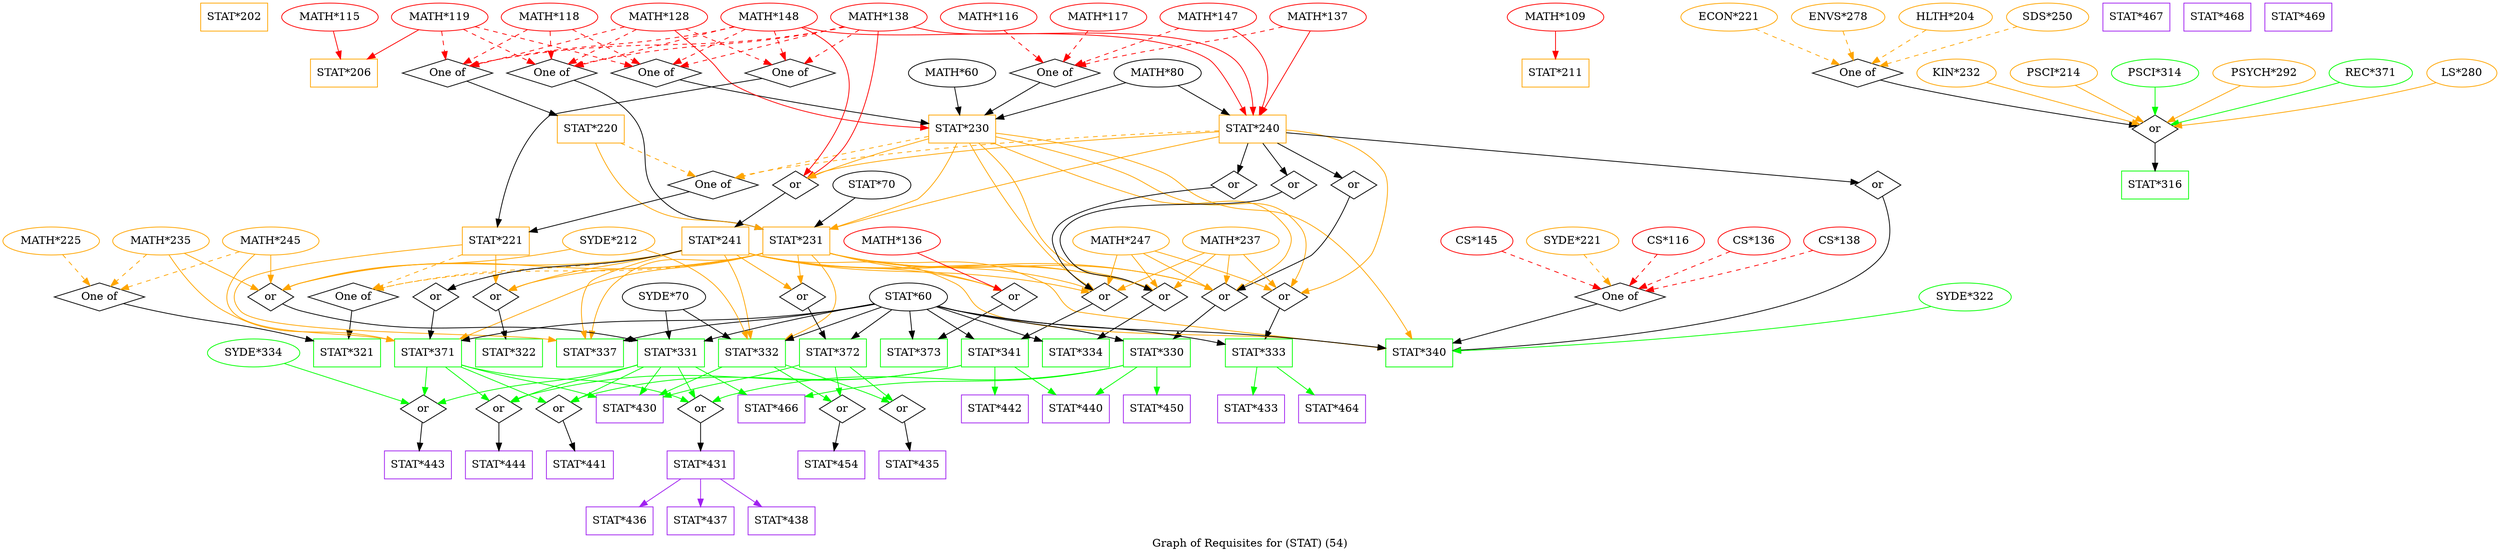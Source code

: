strict digraph "" {
	graph [bb="0,0,3193.6,707",
		label="Graph of Requisites for (STAT) (54)",
		lheight=0.21,
		lp="1596.8,11.5",
		lwidth=3.49
	];
	node [label="\N"];
	"STAT*202"	[color=orange,
		height=0.5,
		pos="490.74,689",
		shape=box,
		width=1.1944];
	"STAT*206"	[color=orange,
		height=0.5,
		pos="629.74,617",
		shape=box,
		width=1.1944];
	"MATH*115"	[color=red,
		height=0.5,
		pos="613.74,689",
		width=1.7151];
	"MATH*115" -> "STAT*206"	[color=red,
		pos="e,625.83,635.1 617.7,670.7 619.46,662.98 621.58,653.71 623.55,645.11"];
	"MATH*119"	[color=red,
		height=0.5,
		pos="754.74,689",
		width=1.7151];
	"MATH*119" -> "STAT*206"	[color=red,
		pos="e,660.33,635.13 727.62,672.81 710.51,663.23 688.13,650.7 669.09,640.03"];
	of271	[height=0.5,
		label="One of",
		pos="762.74,617",
		shape=diamond,
		width=1.6085];
	"MATH*119" -> of271	[color=red,
		pos="e,760.84,634.62 756.72,670.7 757.62,662.87 758.69,653.44 759.69,644.73",
		style=dashed];
	of275	[height=0.5,
		label="One of",
		pos="1030.7,617",
		shape=diamond,
		width=1.6085];
	"MATH*119" -> of275	[color=red,
		pos="e,1000.3,625.71 799.7,676.6 852.58,663.19 939.56,641.13 990.37,628.24",
		style=dashed];
	of276	[height=0.5,
		label="One of",
		pos="896.74,617",
		shape=diamond,
		width=1.6085];
	"MATH*119" -> of276	[color=red,
		pos="e,875.44,628.5 784.86,673.15 808.86,661.32 842.33,644.83 866.39,632.96",
		style=dashed];
	"STAT*220"	[color=orange,
		height=0.5,
		pos="762.74,545",
		shape=box,
		width=1.1944];
	of271 -> "STAT*220"	[pos="e,762.74,563.1 762.74,598.7 762.74,590.98 762.74,581.71 762.74,573.11"];
	"STAT*230"	[color=orange,
		height=0.5,
		pos="1415.7,545",
		shape=box,
		width=1.1944];
	of275 -> "STAT*230"	[pos="e,1372.5,552.42 1061.1,608.37 1073.9,605.27 1089,601.78 1102.7,599 1193.6,580.61 1300.1,563.51 1362.5,553.94"];
	"STAT*231"	[color=orange,
		height=0.5,
		pos="846.74,401",
		shape=box,
		width=1.1944];
	of276 -> "STAT*231"	[pos="e,860.64,419.06 897.61,598.99 898.59,569 898.18,505.14 880.74,455 877.39,445.34 871.94,435.67 866.39,427.28"];
	"STAT*220" -> "STAT*231"	[color=orange,
		pos="e,803.65,413.38 753.05,526.67 743.9,507.75 733.39,477.19 746.74,455 757.31,437.44 775.87,425.39 794.16,417.27"];
	of273	[height=0.5,
		label="One of",
		pos="813.74,473",
		shape=diamond,
		width=1.6085];
	"STAT*220" -> of273	[color=orange,
		pos="e,803.34,488.28 775.35,526.7 782.01,517.55 790.27,506.22 797.41,496.41",
		style=dashed];
	"STAT*230" -> "STAT*231"	[color=orange,
		pos="e,889.97,416.87 1372.7,533.34 1341.4,524.58 1298.9,510.44 1264.7,491 1243.1,478.67 1244.7,464.8 1221.7,455 1091.9,399.49 1042.2,\
447.35 899.93,418.95"];
	"STAT*230" -> of273	[color=orange,
		pos="e,848.67,480.14 1372.4,540.18 1286,532.38 1086,513.44 918.74,491 898.98,488.35 877.2,484.91 858.63,481.82",
		style=dashed];
	or474	[height=0.5,
		label=or,
		pos="2019.7,329",
		shape=diamond,
		width=0.81703];
	"STAT*230" -> or474	[color=orange,
		pos="e,2041.3,333.85 1458.8,543.93 1559.3,542.96 1816.6,535.9 2025.7,491 2073.2,480.82 2203.7,458.54 2231.7,419 2241,405.95 2241.6,395.61 \
2231.7,383 2220.6,368.71 2107.9,346.2 2051.5,335.72"];
	or477	[height=0.5,
		label=or,
		pos="1834.7,329",
		shape=diamond,
		width=0.81703];
	"STAT*230" -> or477	[color=orange,
		pos="e,1827.2,342.41 1458.9,535.74 1527.3,521.08 1662.8,485.59 1758.7,419 1785.2,400.61 1808.1,370.82 1821.6,350.83"];
	"STAT*340"	[color=green,
		height=0.5,
		pos="1313.7,257",
		shape=box,
		width=1.1944];
	"STAT*230" -> "STAT*340"	[color=orange,
		pos="e,1348.9,275.06 1386.6,526.85 1355.2,508.49 1303.4,478.78 1257.7,455 1225,437.92 1202.4,450.29 1182.7,419 1174.2,405.46 1172.5,395.27 \
1182.7,383 1241.3,313.09 1326.2,416.91 1384.7,347 1395,334.73 1391.9,325.3 1384.7,311 1378.6,298.84 1368.3,288.75 1357.3,280.76"];
	or478	[height=0.5,
		label=or,
		pos="1911.7,329",
		shape=diamond,
		width=0.81703];
	"STAT*230" -> or478	[color=orange,
		pos="e,1899.5,339.78 1458.8,539.6 1510.9,533.28 1600.6,519.14 1672.7,491 1730.7,468.4 1741.1,453.67 1792.7,419 1828.5,395.03 1868.1,364.54 \
1891.4,346.18"];
	or471	[height=0.5,
		label=or,
		pos="1183.7,473",
		shape=diamond,
		width=0.81703];
	"STAT*230" -> or471	[color=orange,
		pos="e,1200.3,481.02 1372.6,533.25 1334,523.33 1276.2,507.65 1226.7,491 1221.2,489.14 1215.4,486.97 1209.9,484.82"];
	or476	[height=0.5,
		label=or,
		pos="2160.7,329",
		shape=diamond,
		width=0.81703];
	"STAT*230" -> or476	[color=orange,
		pos="e,2179.2,335.9 1458.8,542.11 1629.6,534.5 2250.8,505.85 2264.7,491 2281.8,472.88 2261.3,399.15 2249.7,383 2234.8,362.08 2208.8,348.01 \
2188.8,339.65"];
	of279	[height=0.5,
		label="One of",
		pos="448.74,329",
		shape=diamond,
		width=1.6085];
	"STAT*231" -> of279	[color=orange,
		pos="e,477.96,338.03 803.58,392.99 784.61,389.91 762.07,386.26 741.74,383 641.32,366.87 615.36,367.53 515.74,347 506.69,345.13 497.02,\
342.85 487.93,340.57",
		style=dashed];
	or473	[height=0.5,
		label=or,
		pos="553.74,329",
		shape=diamond,
		width=0.81703];
	"STAT*231" -> or473	[color=orange,
		pos="e,570.26,337.28 803.73,393.14 753.48,384.61 668.11,368.51 596.74,347 591.17,345.32 585.31,343.23 579.76,341.09"];
	"STAT*337"	[color=green,
		height=0.5,
		pos="1001.7,257",
		shape=box,
		width=1.1944];
	"STAT*231" -> "STAT*337"	[color=orange,
		pos="e,1001.5,275.19 889.93,384.7 925.65,371.7 971.5,354.05 977.74,347 992.79,330.02 998.53,304.56 1000.7,285.21"];
	"STAT*231" -> or474	[color=orange,
		pos="e,2000.9,335.68 889.92,384.88 892.89,384.15 895.85,383.51 898.74,383 1359,301.58 1486.7,410.48 1949.7,347 1963.5,345.12 1978.5,341.67 \
1991,338.37"];
	"STAT*231" -> or477	[color=orange,
		pos="e,1812.8,333.7 889.93,384.91 892.89,384.18 895.85,383.53 898.74,383 1255,318.14 1352.1,380.03 1712.7,347 1743.4,344.2 1778,339.18 \
1802.6,335.32"];
	"STAT*231" -> "STAT*340"	[color=orange,
		pos="e,1307.3,275.15 889.97,385.1 892.92,384.32 895.86,383.61 898.74,383 976.1,366.62 1184.7,387.36 1252.7,347 1276.7,332.8 1293.4,305.13 \
1303.2,284.4"];
	"STAT*231" -> or478	[color=orange,
		pos="e,1897,337.98 889.92,384.89 892.89,384.16 895.85,383.52 898.74,383 1325.2,306.96 1450.4,443.23 1872.7,347 1877.7,345.87 1882.8,344.12 \
1887.6,342.16"];
	or475	[height=0.5,
		label=or,
		pos="343.74,329",
		shape=diamond,
		width=0.81703];
	"STAT*231" -> or475	[color=orange,
		pos="e,358.86,338.11 803.66,392.42 784.71,389.24 762.16,385.67 741.74,383 582.31,362.14 537.13,388.36 381.74,347 377.22,345.8 372.56,\
344.11 368.11,342.27"];
	"STAT*332"	[color=green,
		height=0.5,
		pos="897.74,257",
		shape=box,
		width=1.1944];
	"STAT*231" -> "STAT*332"	[color=orange,
		pos="e,891.57,275.19 852.9,382.87 861.66,358.46 877.84,313.43 888.18,284.64"];
	"STAT*371"	[color=green,
		height=0.5,
		pos="667.74,257",
		shape=box,
		width=1.1944];
	"STAT*231" -> "STAT*371"	[color=orange,
		pos="e,650.57,275.13 803.57,392.39 743.42,381.35 640.52,360.73 629.74,347 614.67,327.81 628.94,301.74 644.1,282.78"];
	or479	[height=0.5,
		label=or,
		pos="1096.7,329",
		shape=diamond,
		width=0.81703];
	"STAT*231" -> or479	[color=orange,
		pos="e,1077,334.91 889.82,385.72 892.83,384.78 895.83,383.87 898.74,383 957.99,365.4 1028,347.29 1066.9,337.46"];
	or480	[height=0.5,
		label=or,
		pos="1328.7,329",
		shape=diamond,
		width=0.81703];
	"STAT*231" -> or480	[color=orange,
		pos="e,1312.8,337.57 889.96,385.07 892.91,384.3 895.86,383.6 898.74,383 1067.9,347.94 1117.7,387.16 1285.7,347 1291.5,345.62 1297.5,343.63 \
1303.1,341.49"];
	"STAT*211"	[color=orange,
		height=0.5,
		pos="2023.7,617",
		shape=box,
		width=1.1944];
	"MATH*109"	[color=red,
		height=0.5,
		pos="2023.7,689",
		width=1.7151];
	"MATH*109" -> "STAT*211"	[color=red,
		pos="e,2023.7,635.1 2023.7,670.7 2023.7,662.98 2023.7,653.71 2023.7,645.11"];
	"STAT*221"	[color=orange,
		height=0.5,
		pos="689.74,401",
		shape=box,
		width=1.1944];
	of273 -> "STAT*221"	[pos="e,719.94,419.05 794.1,460.91 776.65,451.06 750.63,436.37 728.94,424.12"];
	"STAT*221" -> of279	[color=orange,
		pos="e,477.63,338.12 646.66,386.85 642.3,385.54 637.93,384.24 633.74,383 583.36,368.14 525.09,351.54 487.62,340.95",
		style=dashed];
	"STAT*221" -> or473	[color=orange,
		pos="e,569.1,337.9 656.48,382.88 632.23,370.39 599.92,353.77 578.06,342.52"];
	"STAT*221" -> "STAT*337"	[color=orange,
		pos="e,979.44,275.18 732.79,390.43 768.77,381.6 820.92,366.86 863.74,347 902.95,328.82 944.11,300.96 971.17,281.26"];
	"STAT*321"	[color=green,
		height=0.5,
		pos="238.74,257",
		shape=box,
		width=1.1944];
	of279 -> "STAT*321"	[pos="e,281.87,272.38 422.15,319.13 389.45,308.24 333.19,289.48 291.58,275.61"];
	"STAT*322"	[color=green,
		height=0.5,
		pos="558.74,257",
		shape=box,
		width=1.1944];
	or473 -> "STAT*322"	[pos="e,557.5,275.45 554.93,311.41 555.48,303.71 556.15,294.34 556.77,285.62"];
	"STAT*330"	[color=green,
		height=0.5,
		pos="1521.7,257",
		shape=box,
		width=1.1944];
	or474 -> "STAT*330"	[pos="e,1565,272.92 2000.6,322.56 1986.6,318.79 1967.1,313.93 1949.7,311 1787.4,283.66 1739.9,308.29 1575,274.98"];
	"STAT*334"	[color=green,
		height=0.5,
		pos="1417.7,257",
		shape=box,
		width=1.1944];
	or477 -> "STAT*334"	[pos="e,1461,272.87 1818.7,320.5 1810.8,317.08 1800.9,313.29 1791.7,311 1655.1,277 1612.4,304.25 1470.9,274.97"];
	"STAT*341"	[color=green,
		height=0.5,
		pos="1625.7,257",
		shape=box,
		width=1.1944];
	or478 -> "STAT*341"	[pos="e,1668.8,264.56 1896.1,320.32 1889.1,317.1 1880.6,313.53 1872.7,311 1807.3,289.95 1729.4,274.81 1678.9,266.24"];
	"STAT*331"	[color=green,
		height=0.5,
		pos="771.74,257",
		shape=box,
		width=1.1944];
	or475 -> "STAT*331"	[pos="e,728.52,272.88 358.87,319.91 365.68,316.62 373.93,313.11 381.74,311 524.47,272.51 570.07,305.18 718.59,274.97"];
	"STAT*430"	[color=purple,
		height=0.5,
		pos="911.74,185",
		shape=box,
		width=1.1944];
	"STAT*332" -> "STAT*430"	[color=green,
		pos="e,908.32,203.1 901.21,238.7 902.75,230.98 904.6,221.71 906.32,213.11"];
	or482	[height=0.5,
		label=or,
		pos="1105.7,185",
		shape=diamond,
		width=0.81703];
	"STAT*332" -> or482	[color=green,
		pos="e,1087.8,192.04 940.84,241.5 982.11,227.61 1043.1,207.08 1078.2,195.27"];
	or486	[height=0.5,
		label=or,
		pos="1001.7,185",
		shape=diamond,
		width=0.81703];
	"STAT*332" -> or486	[color=green,
		pos="e,988.32,195.04 923.19,238.88 940.54,227.2 963.28,211.89 979.83,200.75"];
	"STAT*371" -> "STAT*430"	[color=green,
		pos="e,868.68,200.31 710.81,241.69 713.83,240.76 716.83,239.85 719.74,239 778.41,221.89 796.34,221.04 858.71,203.2"];
	or481	[height=0.5,
		label=or,
		pos="667.74,185",
		shape=diamond,
		width=0.81703];
	"STAT*371" -> or481	[color=green,
		pos="e,667.74,203.1 667.74,238.7 667.74,230.98 667.74,221.71 667.74,213.11"];
	or483	[height=0.5,
		label=or,
		pos="821.74,185",
		shape=diamond,
		width=0.81703];
	"STAT*371" -> or483	[color=green,
		pos="e,805.55,193.36 705.42,238.88 733.59,226.07 771.37,208.9 796.12,197.65"];
	or484	[height=0.5,
		label=or,
		pos="563.74,185",
		shape=diamond,
		width=0.81703];
	"STAT*371" -> or484	[color=green,
		pos="e,577.17,195.04 642.3,238.88 624.95,227.2 602.2,211.89 585.66,200.75"];
	or485	[height=0.5,
		label=or,
		pos="744.74,185",
		shape=diamond,
		width=0.81703];
	"STAT*371" -> or485	[color=green,
		pos="e,733.33,196.38 686.78,238.7 698.65,227.91 713.86,214.07 725.73,203.29"];
	"STAT*372"	[color=green,
		height=0.5,
		pos="1105.7,257",
		shape=box,
		width=1.1944];
	or479 -> "STAT*372"	[pos="e,1103.5,275.29 1098.8,312.12 1099.8,304.23 1101.1,294.48 1102.2,285.43"];
	"STAT*373"	[color=green,
		height=0.5,
		pos="1209.7,257",
		shape=box,
		width=1.1944];
	or480 -> "STAT*373"	[pos="e,1239,275.24 1314.2,319.42 1297.7,309.75 1270.3,293.65 1247.8,280.36"];
	"MATH*118"	[color=red,
		height=0.5,
		pos="895.74,689",
		width=1.7151];
	"MATH*118" -> of271	[color=red,
		pos="e,783.41,628.88 867.21,672.98 845.17,661.38 814.77,645.38 792.44,633.63",
		style=dashed];
	"MATH*118" -> of275	[color=red,
		pos="e,1010.2,628.66 924.71,672.98 947.21,661.31 978.32,645.19 1001,633.42",
		style=dashed];
	"MATH*118" -> of276	[color=red,
		pos="e,896.5,635.1 895.99,670.7 896.1,662.98 896.23,653.71 896.36,645.11",
		style=dashed];
	"MATH*128"	[color=red,
		height=0.5,
		pos="1036.7,689",
		width=1.7151];
	"MATH*128" -> of271	[color=red,
		pos="e,792.87,625.7 991.81,676.52 939.25,663.09 853.06,641.07 802.73,628.22",
		style=dashed];
	"MATH*128" -> of276	[color=red,
		pos="e,917.75,628.5 1007.1,673.15 983.49,661.37 950.69,644.97 926.98,633.12",
		style=dashed];
	"MATH*128" -> "STAT*230"	[color=red,
		pos="e,1372.5,546.72 1055.9,671.74 1068,661.35 1083.9,647.54 1097.7,635 1115,619.37 1115,609.59 1135.7,599 1208.5,561.81 1303.8,550.55 \
1362.4,547.23"];
	of272	[height=0.5,
		label="One of",
		pos="1202.7,617",
		shape=diamond,
		width=1.6085];
	"MATH*128" -> of272	[color=red,
		pos="e,1179.4,627.86 1070.3,673.83 1099.4,661.56 1141.3,643.91 1170.1,631.76",
		style=dashed];
	of272 -> "STAT*221"	[pos="e,685.91,419.08 1167.8,609.74 1147.4,606.24 1121.2,601.99 1097.7,599 1054.9,593.55 741.84,592.97 710.74,563 675.06,528.61 678.48,\
465.52 684.13,429.37"];
	"STAT*241"	[color=orange,
		height=0.5,
		pos="950.74,401",
		shape=box,
		width=1.1944];
	or471 -> "STAT*241"	[pos="e,993.84,416.2 1164.7,466.62 1133.2,457.72 1068.3,439.15 1003.8,419.27"];
	"STAT*333"	[color=green,
		height=0.5,
		pos="2036.7,257",
		shape=box,
		width=1.1944];
	or476 -> "STAT*333"	[pos="e,2067,275.1 2146,319.7 2128.9,310 2099.7,293.57 2075.9,280.1"];
	"MATH*138"	[color=red,
		height=0.5,
		pos="1177.7,689",
		width=1.7151];
	"MATH*138" -> of271	[color=red,
		pos="e,791.6,626.13 1133.1,676.38 1124.7,674.42 1116,672.53 1107.7,671 985.25,648.26 952.12,658.36 829.74,635 820.48,633.23 810.59,630.95 \
801.34,628.63",
		style=dashed];
	"MATH*138" -> of275	[color=red,
		pos="e,1052.5,628.34 1146.9,673.33 1121.8,661.38 1086.6,644.6 1061.5,632.66",
		style=dashed];
	"MATH*138" -> of276	[color=red,
		pos="e,927.09,625.74 1132.2,676.81 1088.9,666.13 1021.8,649.57 963.74,635 955.03,632.82 945.69,630.46 936.83,628.21",
		style=dashed];
	"MATH*138" -> of272	[color=red,
		pos="e,1197.3,633.36 1183.8,671.05 1186.8,662.62 1190.5,652.25 1193.8,642.92",
		style=dashed];
	"MATH*138" -> or471	[color=red,
		pos="e,1196,483.56 1218.7,675.23 1237.8,666.99 1258.7,654.15 1269.7,635 1299.9,582.9 1238,519.5 1204,490.23"];
	"STAT*240"	[color=orange,
		height=0.5,
		pos="1842.7,545",
		shape=box,
		width=1.1944];
	"MATH*138" -> "STAT*240"	[color=red,
		pos="e,1821.5,563.06 1221.6,676.17 1230.2,674.18 1239.2,672.33 1247.7,671 1357.8,653.8 1647.5,683.49 1747.7,635 1767.3,625.55 1765.1,\
614.08 1780.7,599 1791.1,588.97 1803.1,578.51 1813.7,569.57"];
	"STAT*240" -> "STAT*231"	[color=orange,
		pos="e,889.97,416.9 1799.6,536.66 1702.8,520.37 1461.1,480.65 1257.7,455 1101.9,435.35 1057.5,451.42 900.01,419"];
	"STAT*240" -> of273	[color=orange,
		pos="e,848.15,480.49 1799.5,542.11 1641.1,535.11 1092.9,510.05 918.74,491 898.76,488.82 876.79,485.42 858.14,482.23",
		style=dashed];
	"STAT*240" -> or471	[color=orange,
		pos="e,1203.6,478.84 1799.4,541.74 1702.9,536.33 1463.3,520.84 1264.7,491 1247.7,488.43 1228.8,484.53 1213.5,481.11"];
	"STAT*240" -> or476	[color=orange,
		pos="e,2180.5,335.17 1886.1,542.98 2007.8,539.68 2345.9,527.29 2378.7,491 2443.6,419.38 2264.1,359.04 2190.5,337.99"];
	"orSTAT*3300"	[height=0.5,
		label=or,
		pos="2340.7,473",
		shape=diamond,
		width=0.81703];
	"STAT*240" -> "orSTAT*3300"	[pos="e,2324.7,481.48 1885.8,542.71 1967.3,539.45 2149.5,528.27 2297.7,491 2303.5,489.56 2309.5,487.53 2315.1,485.39"];
	"orSTAT*3340"	[height=0.5,
		label=or,
		pos="1987.7,473",
		shape=diamond,
		width=0.81703];
	"STAT*240" -> "orSTAT*3340"	[pos="e,1972.1,481.54 1878.2,526.88 1904.5,514.2 1939.6,497.24 1962.9,485.99"];
	"orSTAT*3400"	[height=0.5,
		label=or,
		pos="1910.7,473",
		shape=diamond,
		width=0.81703];
	"STAT*240" -> "orSTAT*3400"	[pos="e,1900.3,484.79 1859.6,526.7 1869.8,516.14 1882.9,502.67 1893.3,491.99"];
	"orSTAT*3410"	[height=0.5,
		label=or,
		pos="2226.7,473",
		shape=diamond,
		width=0.81703];
	"STAT*240" -> "orSTAT*3410"	[pos="e,2210.7,481.33 1885.9,540.39 1951.3,534.24 2078.8,519.52 2183.7,491 2189.5,489.45 2195.4,487.38 2201.1,485.22"];
	"orSTAT*3300" -> or474	[pos="e,2041.5,333.89 2333.5,459.07 2321.8,439.36 2296.7,402.07 2264.7,383 2246.5,372.11 2113.6,347.01 2051.5,335.7"];
	"orSTAT*3340" -> or477	[pos="e,1844.1,341.63 1974.1,463.17 1959.2,453.21 1934.8,436.15 1915.7,419 1891.2,396.92 1866.2,368.24 1850.5,349.49"];
	"orSTAT*3400" -> "STAT*340"	[pos="e,1357,272.89 1901.1,460.42 1874.6,429.71 1797.5,346.12 1712.7,311 1572.6,252.89 1519.7,304.93 1367.2,274.99"];
	"orSTAT*3410" -> or478	[pos="e,1913.7,345.89 2201.8,470.24 2141.1,465.5 1987.6,450.61 1948.7,419 1929.5,403.36 1920.1,376.01 1915.7,355.74"];
	"STAT*241" -> of279	[color=orange,
		pos="e,477.23,338.26 907.53,385.08 904.57,384.3 901.63,383.6 898.74,383 731.35,348.22 684.22,376.11 515.74,347 506.37,345.38 496.37,343.13 \
487.03,340.8",
		style=dashed];
	"STAT*241" -> or473	[color=orange,
		pos="e,573.65,334.95 907.5,385.21 904.55,384.4 901.62,383.66 898.74,383 781.15,356.15 748.49,368.19 629.74,347 614.47,344.28 597.62,340.58 \
583.67,337.33"];
	"STAT*241" -> "STAT*337"	[color=orange,
		pos="e,1010.1,275.24 982.32,382.78 995.19,373.93 1008.7,361.86 1015.7,347 1025,327.45 1020.2,303.03 1013.8,284.72"];
	"STAT*241" -> or474	[color=orange,
		pos="e,2000.9,335.66 993.92,384.89 996.89,384.16 999.85,383.52 1002.7,383 1417.4,308.84 1532.6,404.99 1949.7,347 1963.5,345.09 1978.5,\
341.64 1991,338.35"];
	"STAT*241" -> or477	[color=orange,
		pos="e,1812.8,333.65 993.93,384.93 996.89,384.19 999.85,383.54 1002.7,383 1313.4,325.4 1398.2,376.83 1712.7,347 1743.3,344.1 1778,339.1 \
1802.6,335.27"];
	"STAT*241" -> "STAT*340"	[color=orange,
		pos="e,1336.2,275.06 993.96,385.09 996.92,384.31 999.86,383.61 1002.7,383 1082.3,366.27 1312.2,407.24 1366.7,347 1384.5,327.38 1364.3,\
300.9 1344,281.93"];
	"STAT*241" -> or478	[color=orange,
		pos="e,1897,337.97 993.93,384.9 996.89,384.17 999.85,383.52 1002.7,383 1383.6,314.23 1495.6,433.8 1872.7,347 1877.7,345.86 1882.8,344.1 \
1887.6,342.14"];
	"STAT*241" -> or475	[color=orange,
		pos="e,358.47,338.04 907.54,384.99 904.59,384.24 901.63,383.56 898.74,383 672.68,338.88 605.2,402.89 381.74,347 377.12,345.84 372.36,\
344.16 367.84,342.29"];
	"STAT*241" -> "STAT*332"	[color=orange,
		pos="e,904.16,275.19 944.35,382.87 935.24,358.46 918.43,313.43 907.69,284.64"];
	"STAT*241" -> or479	[color=orange,
		pos="e,1081,337.54 986.46,382.88 1012.9,370.2 1048.3,353.24 1071.7,341.99"];
	"STAT*241" -> or480	[color=orange,
		pos="e,1312.7,337.44 993.98,385.18 996.93,384.39 999.87,383.65 1002.7,383 1126.4,355.18 1162.9,378.55 1285.7,347 1291.5,345.53 1297.5,\
343.49 1303.1,341.34"];
	"orSTAT*3710"	[height=0.5,
		label=or,
		pos="667.74,329",
		shape=diamond,
		width=0.81703];
	"STAT*241" -> "orSTAT*3710"	[pos="e,683.38,337.78 907.74,385.46 904.71,384.58 901.69,383.75 898.74,383 814.64,361.46 789.73,372.51 706.74,347 702.17,345.59 697.42,\
343.81 692.87,341.93"];
	"MATH*148"	[color=red,
		height=0.5,
		pos="1318.7,689",
		width=1.7151];
	"MATH*148" -> of271	[color=red,
		pos="e,791.22,626.31 1274.9,676.27 1266.3,674.27 1257.3,672.39 1248.7,671 1064.3,640.86 1014,666.09 829.74,635 820.36,633.42 810.36,631.18 \
801.02,628.85",
		style=dashed];
	"MATH*148" -> of275	[color=red,
		pos="e,1061.5,625.47 1272.8,676.83 1217.1,663.31 1124.3,640.74 1071.2,627.84",
		style=dashed];
	"MATH*148" -> of276	[color=red,
		pos="e,925.59,626.15 1274.5,676.45 1266,674.46 1257.1,672.54 1248.7,671 1123.2,647.9 1089.2,658.74 963.74,635 954.48,633.25 944.59,630.97 \
935.33,628.65",
		style=dashed];
	"MATH*148" -> of272	[color=red,
		pos="e,1221.6,629.36 1293,672.46 1274.4,661.25 1249.4,646.13 1230.4,634.66",
		style=dashed];
	"MATH*148" -> or471	[color=red,
		pos="e,1199.1,481.99 1317.2,670.71 1313.5,639.13 1302,571.33 1267.7,527 1259.5,516.3 1229.8,498.82 1208.1,486.89"];
	"MATH*148" -> "STAT*240"	[color=red,
		pos="e,1836.1,563.2 1362.6,676.31 1371.2,674.3 1380.2,672.42 1388.7,671 1475,656.64 1705.1,678.99 1780.7,635 1804.9,620.94 1821.9,593.25 \
1831.9,572.47"];
	"STAT*330" -> or481	[color=green,
		pos="e,682.86,194.12 1478.6,240.92 1475.6,240.18 1472.6,239.53 1469.7,239 1135.8,177.7 1037.4,280.1 706.74,203 701.88,201.86 696.86,200.14 \
692.1,198.22"];
	"STAT*440"	[color=purple,
		height=0.5,
		pos="1573.7,185",
		shape=box,
		width=1.1944];
	"STAT*330" -> "STAT*440"	[color=green,
		pos="e,1561,203.1 1534.6,238.7 1540.8,230.39 1548.3,220.28 1555.1,211.14"];
	"STAT*450"	[color=purple,
		height=0.5,
		pos="1469.7,185",
		shape=box,
		width=1.1944];
	"STAT*330" -> "STAT*450"	[color=green,
		pos="e,1482.5,203.1 1508.9,238.7 1502.7,230.39 1495.2,220.28 1488.4,211.14"];
	"STAT*466"	[color=purple,
		height=0.5,
		pos="1254.7,185",
		shape=box,
		width=1.1944];
	"STAT*330" -> "STAT*466"	[color=green,
		pos="e,1297.8,195.63 1478.7,241.65 1475.7,240.73 1472.7,239.84 1469.7,239 1414.9,223.29 1351.4,207.98 1307.7,197.89"];
	"STAT*433"	[color=purple,
		height=0.5,
		pos="2088.7,185",
		shape=box,
		width=1.1944];
	"STAT*333" -> "STAT*433"	[color=green,
		pos="e,2076,203.1 2049.6,238.7 2055.8,230.39 2063.3,220.28 2070.1,211.14"];
	"STAT*464"	[color=purple,
		height=0.5,
		pos="1984.7,185",
		shape=box,
		width=1.1944];
	"STAT*333" -> "STAT*464"	[color=green,
		pos="e,1997.5,203.1 2023.9,238.7 2017.7,230.39 2010.2,220.28 2003.4,211.14"];
	"STAT*341" -> or483	[color=green,
		pos="e,836.45,194.11 1582.6,240.93 1579.6,240.19 1576.6,239.54 1573.7,239 1261.3,181.12 1168.7,277.14 859.74,203 855.11,201.89 850.35,\
200.22 845.82,198.36"];
	"STAT*341" -> or485	[color=green,
		pos="e,759.49,193.95 1582.6,240.91 1579.6,240.18 1576.6,239.53 1573.7,239 1228,175.81 1126.1,282.55 783.74,203 778.79,201.85 773.68,200.09 \
768.85,198.13"];
	"STAT*341" -> "STAT*440"	[color=green,
		pos="e,1586.5,203.1 1612.9,238.7 1606.7,230.39 1599.2,220.28 1592.4,211.14"];
	"STAT*442"	[color=purple,
		height=0.5,
		pos="1677.7,185",
		shape=box,
		width=1.1944];
	"STAT*341" -> "STAT*442"	[color=green,
		pos="e,1665,203.1 1638.6,238.7 1644.8,230.39 1652.3,220.28 1659.1,211.14"];
	of274	[height=0.5,
		label="One of",
		pos="1550.7,617",
		shape=diamond,
		width=1.6085];
	of274 -> "STAT*230"	[pos="e,1448.5,563.01 1530.2,605.37 1511,595.4 1481.7,580.19 1457.5,567.66"];
	"MATH*116"	[color=red,
		height=0.5,
		pos="1459.7,689",
		width=1.7151];
	"MATH*116" -> of274	[color=red,
		pos="e,1534.9,630.21 1480.9,671.76 1494.5,661.26 1512.3,647.56 1526.5,636.62",
		style=dashed];
	"MATH*117"	[color=red,
		height=0.5,
		pos="1600.7,689",
		width=1.7151];
	"MATH*117" -> of274	[color=red,
		pos="e,1560.7,631.97 1588.6,671.05 1582,661.79 1573.7,650.2 1566.6,640.22",
		style=dashed];
	"MATH*137"	[color=red,
		height=0.5,
		pos="1882.7,689",
		width=1.7151];
	"MATH*137" -> "STAT*240"	[color=red,
		pos="e,1847.6,563.19 1877.9,670.87 1871.1,646.56 1858.5,601.82 1850.4,573.01"];
	"MATH*137" -> of274	[color=red,
		pos="e,1580.3,625.95 1837.6,676.66 1829.4,674.69 1820.8,672.72 1812.7,671 1726.6,652.59 1703.8,653.85 1617.7,635 1608.8,633.04 1599.2,\
630.74 1590.2,628.48",
		style=dashed];
	"MATH*147"	[color=red,
		height=0.5,
		pos="1741.7,689",
		width=1.7151];
	"MATH*147" -> "STAT*240"	[color=red,
		pos="e,1841.6,563.22 1772.8,673.36 1788.7,664.38 1807.1,651.43 1818.7,635 1831.6,616.79 1837.6,592.01 1840.4,573.23"];
	"MATH*147" -> of274	[color=red,
		pos="e,1575.9,627.21 1704.9,674.5 1670.4,661.85 1619.1,643.07 1585.4,630.68",
		style=dashed];
	"MATH*80"	[height=0.5,
		pos="1682.7,617",
		width=1.5526];
	"MATH*80" -> "STAT*230"	[pos="e,1458.8,557.3 1640.7,604.99 1594.2,592.79 1519.1,573.09 1468.6,559.86"];
	"MATH*80" -> "STAT*240"	[pos="e,1803.7,563.07 1714.7,602 1737.6,592.02 1768.7,578.41 1794.5,567.11"];
	"MATH*60"	[height=0.5,
		pos="1415.7,617",
		width=1.5526];
	"MATH*60" -> "STAT*230"	[pos="e,1415.7,563.1 1415.7,598.7 1415.7,590.98 1415.7,581.71 1415.7,573.11"];
	"STAT*331" -> "STAT*430"	[color=green,
		pos="e,877.37,203.19 805.99,238.88 824.81,229.47 848.33,217.71 868.41,207.67"];
	"STAT*331" -> or481	[color=green,
		pos="e,681.17,195.04 746.3,238.88 728.95,227.2 706.2,211.89 689.66,200.75"];
	"STAT*331" -> or483	[color=green,
		pos="e,813.13,198.06 784.1,238.7 791.08,228.93 799.84,216.66 807.16,206.42"];
	"STAT*331" -> or484	[color=green,
		pos="e,581.7,192.04 728.65,241.5 687.38,227.61 626.37,207.08 591.29,195.27"];
	"STAT*331" -> or485	[color=green,
		pos="e,750.08,199.82 765.07,238.7 761.64,229.8 757.41,218.84 753.7,209.22"];
	"STAT*331" -> "STAT*466"	[color=green,
		pos="e,1211.6,192.94 815.02,245.25 825.07,242.98 835.75,240.75 845.74,239 977.16,216.03 1011.6,221.1 1143.7,203 1162.6,200.41 1183.3,\
197.32 1201.7,194.48"];
	"STAT*435"	[color=purple,
		height=0.5,
		pos="1105.7,113",
		shape=box,
		width=1.1944];
	or482 -> "STAT*435"	[pos="e,1105.7,131.1 1105.7,166.7 1105.7,158.98 1105.7,149.71 1105.7,141.11"];
	"STAT*454"	[color=purple,
		height=0.5,
		pos="1001.7,113",
		shape=box,
		width=1.1944];
	or486 -> "STAT*454"	[pos="e,1001.7,131.1 1001.7,166.7 1001.7,158.98 1001.7,149.71 1001.7,141.11"];
	"STAT*431"	[color=purple,
		height=0.5,
		pos="654.74,113",
		shape=box,
		width=1.1944];
	or481 -> "STAT*431"	[pos="e,657.99,131.46 664.86,168.46 663.38,160.5 661.54,150.58 659.83,141.38"];
	"STAT*441"	[color=purple,
		height=0.5,
		pos="862.74,113",
		shape=box,
		width=1.1944];
	or483 -> "STAT*441"	[pos="e,852.71,131.14 829.07,171.49 834.22,162.7 841.29,150.63 847.62,139.82"];
	"STAT*443"	[color=purple,
		height=0.5,
		pos="550.74,113",
		shape=box,
		width=1.1944];
	or484 -> "STAT*443"	[pos="e,553.99,131.46 560.86,168.46 559.38,160.5 557.54,150.58 555.83,141.38"];
	"STAT*444"	[color=purple,
		height=0.5,
		pos="758.74,113",
		shape=box,
		width=1.1944];
	or485 -> "STAT*444"	[pos="e,755.32,131.13 747.78,168.81 749.39,160.75 751.43,150.59 753.3,141.22"];
	"STAT*372" -> "STAT*430"	[color=green,
		pos="e,955.01,201.61 1062.7,240.46 1033.8,230.03 995.5,216.22 964.72,205.12"];
	"STAT*372" -> or482	[color=green,
		pos="e,1105.7,203.1 1105.7,238.7 1105.7,230.98 1105.7,221.71 1105.7,213.11"];
	"STAT*372" -> or486	[color=green,
		pos="e,1015.2,195.04 1080.3,238.88 1063,227.2 1040.2,211.89 1023.7,200.75"];
	"STAT*70"	[height=0.5,
		pos="977.74,473",
		width=1.3902];
	"STAT*70" -> "STAT*231"	[pos="e,878.62,419.03 950.92,457.67 932.66,447.91 908.16,434.82 887.5,423.78"];
	"orSTAT*3710" -> "STAT*371"	[pos="e,667.74,275.1 667.74,310.7 667.74,302.98 667.74,293.71 667.74,285.11"];
	"STAT*316"	[color=green,
		height=0.5,
		pos="2755.7,473",
		shape=box,
		width=1.1944];
	or472	[height=0.5,
		label=or,
		pos="2755.7,545",
		shape=diamond,
		width=0.81703];
	or472 -> "STAT*316"	[pos="e,2755.7,491.1 2755.7,526.7 2755.7,518.98 2755.7,509.71 2755.7,501.11"];
	of277	[height=0.5,
		label="One of",
		pos="2373.7,617",
		shape=diamond,
		width=1.6085];
	of277 -> or472	[pos="e,2733.1,549.16 2403,608.03 2414.7,604.99 2428.3,601.62 2440.7,599 2543.2,577.43 2665.8,558.85 2723.2,550.58"];
	"ECON*221"	[color=orange,
		height=0.5,
		pos="2164.7,689",
		width=1.7151];
	"ECON*221" -> of277	[color=orange,
		pos="e,2347.4,626.83 2203.6,675 2242,662.11 2300.5,642.54 2337.9,630.01",
		style=dashed];
	"ENVS*278"	[color=orange,
		height=0.5,
		pos="2304.7,689",
		width=1.661];
	"ENVS*278" -> of277	[color=orange,
		pos="e,2360.7,631.2 2321.1,671.41 2330.8,661.52 2343.3,648.89 2353.6,638.39",
		style=dashed];
	"HLTH*204"	[color=orange,
		height=0.5,
		pos="2442.7,689",
		width=1.661];
	"HLTH*204" -> of277	[color=orange,
		pos="e,2386.8,631.2 2426.4,671.41 2416.6,661.52 2404.2,648.89 2393.8,638.39",
		style=dashed];
	"SDS*250"	[color=orange,
		height=0.5,
		pos="2572.7,689",
		width=1.4624];
	"SDS*250" -> of277	[color=orange,
		pos="e,2399.5,627.07 2537.2,675.49 2501,662.76 2445.3,643.16 2409.2,630.46",
		style=dashed];
	"KIN*232"	[color=orange,
		height=0.5,
		pos="2500.7,617",
		width=1.4082];
	"KIN*232" -> or472	[color=orange,
		pos="e,2736.4,551.2 2539.1,605.06 2546.3,603.03 2553.8,600.94 2560.7,599 2619.5,582.71 2688.3,564.13 2726.4,553.86"];
	"PSCI*214"	[color=orange,
		height=0.5,
		pos="2625.7,617",
		width=1.5526];
	"PSCI*214" -> or472	[color=orange,
		pos="e,2740.8,554.07 2653.3,601.15 2676.6,588.64 2709.5,570.91 2731.7,558.96"];
	"PSCI*314"	[color=green,
		height=0.5,
		pos="2755.7,617",
		width=1.5526];
	"PSCI*314" -> or472	[color=green,
		pos="e,2755.7,563.1 2755.7,598.7 2755.7,590.98 2755.7,581.71 2755.7,573.11"];
	"PSYCH*292"	[color=orange,
		height=0.5,
		pos="2895.7,617",
		width=1.8234];
	"PSYCH*292" -> or472	[color=orange,
		pos="e,2771,553.65 2865.7,600.98 2840.1,588.2 2803.9,570.07 2780.1,558.18"];
	"REC*371"	[color=green,
		height=0.5,
		pos="3032.7,617",
		width=1.4804];
	"REC*371" -> or472	[color=green,
		pos="e,2775.9,550.79 2993.1,604.96 2985.7,602.95 2978,600.88 2970.7,599 2904.9,581.86 2827.3,563.08 2785.7,553.13"];
	"LS*280"	[color=orange,
		height=0.5,
		pos="3148.7,617",
		width=1.2457];
	"LS*280" -> or472	[color=orange,
		pos="e,2779.8,548.51 3115.5,604.69 3108.7,602.61 3101.5,600.59 3094.7,599 2984.8,573.25 2851.7,556.57 2790.1,549.65"];
	of278	[height=0.5,
		label="One of",
		pos="162.74,329",
		shape=diamond,
		width=1.6085];
	of278 -> "STAT*321"	[pos="e,220.03,275.24 176.68,315.16 186.67,305.97 200.41,293.3 212.43,282.23"];
	"MATH*225"	[color=orange,
		height=0.5,
		pos="61.745,401",
		width=1.7151];
	"MATH*225" -> of278	[color=orange,
		pos="e,145.58,341.9 84.663,384.12 100.28,373.29 120.97,358.95 137.13,347.75",
		style=dashed];
	"MATH*235"	[color=orange,
		height=0.5,
		pos="202.74,401",
		width=1.7151];
	"MATH*235" -> or475	[color=orange,
		pos="e,328.26,337.69 232.65,385.15 258.37,372.39 295.02,354.19 319.09,342.24"];
	"MATH*235" -> "STAT*371"	[color=orange,
		pos="e,624.69,271.71 214.52,383.18 230.19,362.29 259.98,327.41 294.74,311 422.57,250.65 472.26,303.31 610.74,275 612.02,274.74 613.32,\
274.46 614.62,274.17"];
	"MATH*235" -> of278	[color=orange,
		pos="e,171.25,344.89 193.06,383.05 188.02,374.22 181.76,363.28 176.25,353.63",
		style=dashed];
	"MATH*245"	[color=orange,
		height=0.5,
		pos="343.74,401",
		width=1.7151];
	"MATH*245" -> or475	[color=orange,
		pos="e,343.74,347.1 343.74,382.7 343.74,374.98 343.74,365.71 343.74,357.11"];
	"MATH*245" -> "STAT*371"	[color=orange,
		pos="e,624.68,271.69 327.03,383.5 309.48,364.21 286.88,332.22 305.74,311 351.09,259.99 543.91,288.8 610.74,275 612.02,274.74 613.32,274.46 \
614.62,274.16"];
	"MATH*245" -> of278	[color=orange,
		pos="e,187.14,339.43 307.98,386.17 275.73,373.69 228.6,355.47 196.86,343.19",
		style=dashed];
	"STAT*436"	[color=purple,
		height=0.5,
		pos="550.74,41",
		shape=box,
		width=1.1944];
	"STAT*431" -> "STAT*436"	[color=purple,
		pos="e,576.28,59.19 629.3,94.876 615.96,85.893 599.42,74.763 584.97,65.034"];
	"STAT*437"	[color=purple,
		height=0.5,
		pos="654.74,41",
		shape=box,
		width=1.1944];
	"STAT*431" -> "STAT*437"	[color=purple,
		pos="e,654.74,59.104 654.74,94.697 654.74,86.983 654.74,77.712 654.74,69.112"];
	"STAT*438"	[color=purple,
		height=0.5,
		pos="758.74,41",
		shape=box,
		width=1.1944];
	"STAT*431" -> "STAT*438"	[color=purple,
		pos="e,733.21,59.19 680.19,94.876 693.53,85.893 710.07,74.763 724.52,65.034"];
	"MATH*237"	[color=orange,
		height=0.5,
		pos="2019.7,401",
		width=1.7151];
	"MATH*237" -> or474	[color=orange,
		pos="e,2019.7,347.1 2019.7,382.7 2019.7,374.98 2019.7,365.71 2019.7,357.11"];
	"MATH*237" -> or477	[color=orange,
		pos="e,1851,337.34 1981.4,386.81 1951.8,376.46 1909.9,361.44 1873.7,347 1869.4,345.26 1864.8,343.33 1860.3,341.42"];
	"MATH*237" -> or478	[color=orange,
		pos="e,1925.4,338.82 1995.5,384.29 1977.1,372.35 1951.9,356.04 1934,344.42"];
	"MATH*237" -> or476	[color=orange,
		pos="e,2145.3,337.69 2049.6,385.15 2075.4,372.39 2112,354.19 2136.1,342.24"];
	"MATH*247"	[color=orange,
		height=0.5,
		pos="2160.7,401",
		width=1.7151];
	"MATH*247" -> or474	[color=orange,
		pos="e,2035.2,337.69 2130.8,385.15 2105.1,372.39 2068.5,354.19 2044.4,342.24"];
	"MATH*247" -> or477	[color=orange,
		pos="e,1850,337.68 2115.7,388.53 2107.4,386.58 2098.8,384.65 2090.7,383 1995,363.45 1967.5,374.74 1873.7,347 1869,345.58 1864,343.72 \
1859.2,341.76"];
	"MATH*247" -> or478	[color=orange,
		pos="e,1930.8,335.36 2117.9,387.97 2067.2,373.71 1984.1,350.35 1940.5,338.09"];
	"MATH*247" -> or476	[color=orange,
		pos="e,2160.7,347.1 2160.7,382.7 2160.7,374.98 2160.7,365.71 2160.7,357.11"];
	"STAT*60"	[height=0.5,
		pos="1193.7,329",
		width=1.3902];
	"STAT*60" -> "STAT*337"	[pos="e,1045.1,273.79 1159.9,315.65 1130.8,305.04 1088.3,289.56 1054.7,277.32"];
	"STAT*60" -> "STAT*340"	[pos="e,1284.4,275.12 1218.9,313.33 1235.3,303.75 1257.1,291.06 1275.6,280.25"];
	"STAT*60" -> "STAT*332"	[pos="e,940.75,272.51 1156.7,316.8 1149.5,314.75 1141.9,312.72 1134.7,311 1056.3,292.11 1032.6,295.74 950.51,275.02"];
	"STAT*60" -> "STAT*371"	[pos="e,710.96,272.95 1157.8,316.45 1150.3,314.36 1142.3,312.4 1134.7,311 955.92,277.81 903,310.81 720.86,274.94"];
	"STAT*60" -> "STAT*330"	[pos="e,1478.7,272.52 1237.7,320.25 1300.2,309.14 1412.4,288.74 1468.9,275.01"];
	"STAT*60" -> "STAT*333"	[pos="e,1993.7,259.51 1236.6,319.52 1253.4,316.44 1272.9,313.19 1290.7,311 1549.3,279.24 1860.9,264.71 1983.5,259.91"];
	"STAT*60" -> "STAT*334"	[pos="e,1374.6,272.16 1230.7,316.81 1263.5,306.83 1313.1,291.66 1364.9,275.24"];
	"STAT*60" -> "STAT*341"	[pos="e,1582.5,272.82 1237.1,319.95 1253.9,316.96 1273.2,313.66 1290.7,311 1412.9,292.53 1448.3,302.3 1572.6,275.02"];
	"STAT*60" -> "STAT*331"	[pos="e,815.03,268.72 1157.5,316.58 1150,314.5 1142.2,312.52 1134.7,311 1007.9,285 973.21,297.52 845.74,275 839.03,273.81 832.01,272.41 \
825.07,270.93"];
	"STAT*60" -> "STAT*372"	[pos="e,1127.2,275.04 1173.8,312.12 1162.4,303.05 1147.9,291.51 1135.2,281.42"];
	"STAT*60" -> "STAT*373"	[pos="e,1205.8,275.1 1197.7,310.7 1199.5,302.98 1201.6,293.71 1203.5,285.11"];
	"SYDE*212"	[color=orange,
		height=0.5,
		pos="565.74,401",
		width=1.6429];
	"SYDE*212" -> or475	[color=orange,
		pos="e,359.44,337.62 521.32,389.07 483.7,379.38 428.58,364.12 381.74,347 377.54,345.46 373.16,343.68 368.91,341.85"];
	"SYDE*212" -> "STAT*332"	[color=orange,
		pos="e,886.95,275.23 610.61,389.06 619.58,386.97 628.95,384.86 637.74,383 723.12,364.97 756.58,392.98 830.74,347 843.72,338.96 866.16,\
307 881.47,283.68"];
	"SYDE*70"	[height=0.5,
		pos="768.74,329",
		width=1.4804];
	"SYDE*70" -> "STAT*332"	[pos="e,866.19,275.12 795.79,313.33 813.6,303.66 837.24,290.83 857.27,279.96"];
	"SYDE*70" -> "STAT*331"	[pos="e,771.01,275.1 769.49,310.7 769.82,302.98 770.21,293.71 770.58,285.11"];
	of280	[height=0.5,
		label="One of",
		pos="1509.7,329",
		shape=diamond,
		width=1.6085];
	of280 -> "STAT*340"	[pos="e,1357,273.44 1484.1,318.85 1454.4,308.22 1404.5,290.42 1366.4,276.81"];
	"CS*116"	[color=red,
		height=0.5,
		pos="1373.7,401",
		width=1.2818];
	"CS*116" -> of280	[color=red,
		pos="e,1489.1,340.6 1400.6,386.17 1423.6,374.35 1456.6,357.37 1480.2,345.18",
		style=dashed];
	"CS*136"	[color=red,
		height=0.5,
		pos="1483.7,401",
		width=1.2818];
	"CS*136" -> of280	[color=red,
		pos="e,1504,345.36 1490,383.05 1493.2,374.62 1497,364.25 1500.5,354.92",
		style=dashed];
	"CS*138"	[color=red,
		height=0.5,
		pos="1593.7,401",
		width=1.2818];
	"CS*138" -> of280	[color=red,
		pos="e,1524.7,342.46 1575.1,384.46 1562.5,373.99 1545.9,360.11 1532.5,348.98",
		style=dashed];
	"CS*145"	[color=red,
		height=0.5,
		pos="1703.7,401",
		width=1.2818];
	"CS*145" -> of280	[color=red,
		pos="e,1535.1,339.14 1670.8,388.13 1635.8,375.47 1580.4,355.51 1544.6,342.58",
		style=dashed];
	"SYDE*221"	[color=orange,
		height=0.5,
		pos="1250.7,401",
		width=1.6429];
	"SYDE*221" -> of280	[color=orange,
		pos="e,1480.2,337.98 1293.5,388.44 1342.6,375.16 1422.6,353.56 1470.3,340.67",
		style=dashed];
	"SYDE*322"	[color=green,
		height=0.5,
		pos="1644.7,329",
		width=1.6429];
	"SYDE*322" -> "STAT*340"	[color=green,
		pos="e,1357,272.67 1601.3,316.62 1593.2,314.64 1584.7,312.68 1576.7,311 1486.7,292.1 1459.9,297.45 1366.8,275.08"];
	"MATH*136"	[color=red,
		height=0.5,
		pos="1073.7,401",
		width=1.7151];
	"MATH*136" -> or480	[color=red,
		pos="e,1312.2,337.14 1120.4,389.08 1173.1,376.64 1255.3,356.77 1285.7,347 1291.3,345.22 1297.1,343.09 1302.7,340.94"];
	"SYDE*334"	[color=green,
		height=0.5,
		pos="438.74,257",
		width=1.6429];
	"SYDE*334" -> or484	[color=green,
		pos="e,549.14,194.18 465.87,240.81 488.03,228.4 519.05,211.03 540.19,199.19"];
	"STAT*467"	[color=purple,
		height=0.5,
		pos="2686.7,689",
		shape=box,
		width=1.1944];
	"STAT*468"	[color=purple,
		height=0.5,
		pos="2790.7,689",
		shape=box,
		width=1.1944];
	"STAT*469"	[color=purple,
		height=0.5,
		pos="2894.7,689",
		shape=box,
		width=1.1944];
}
